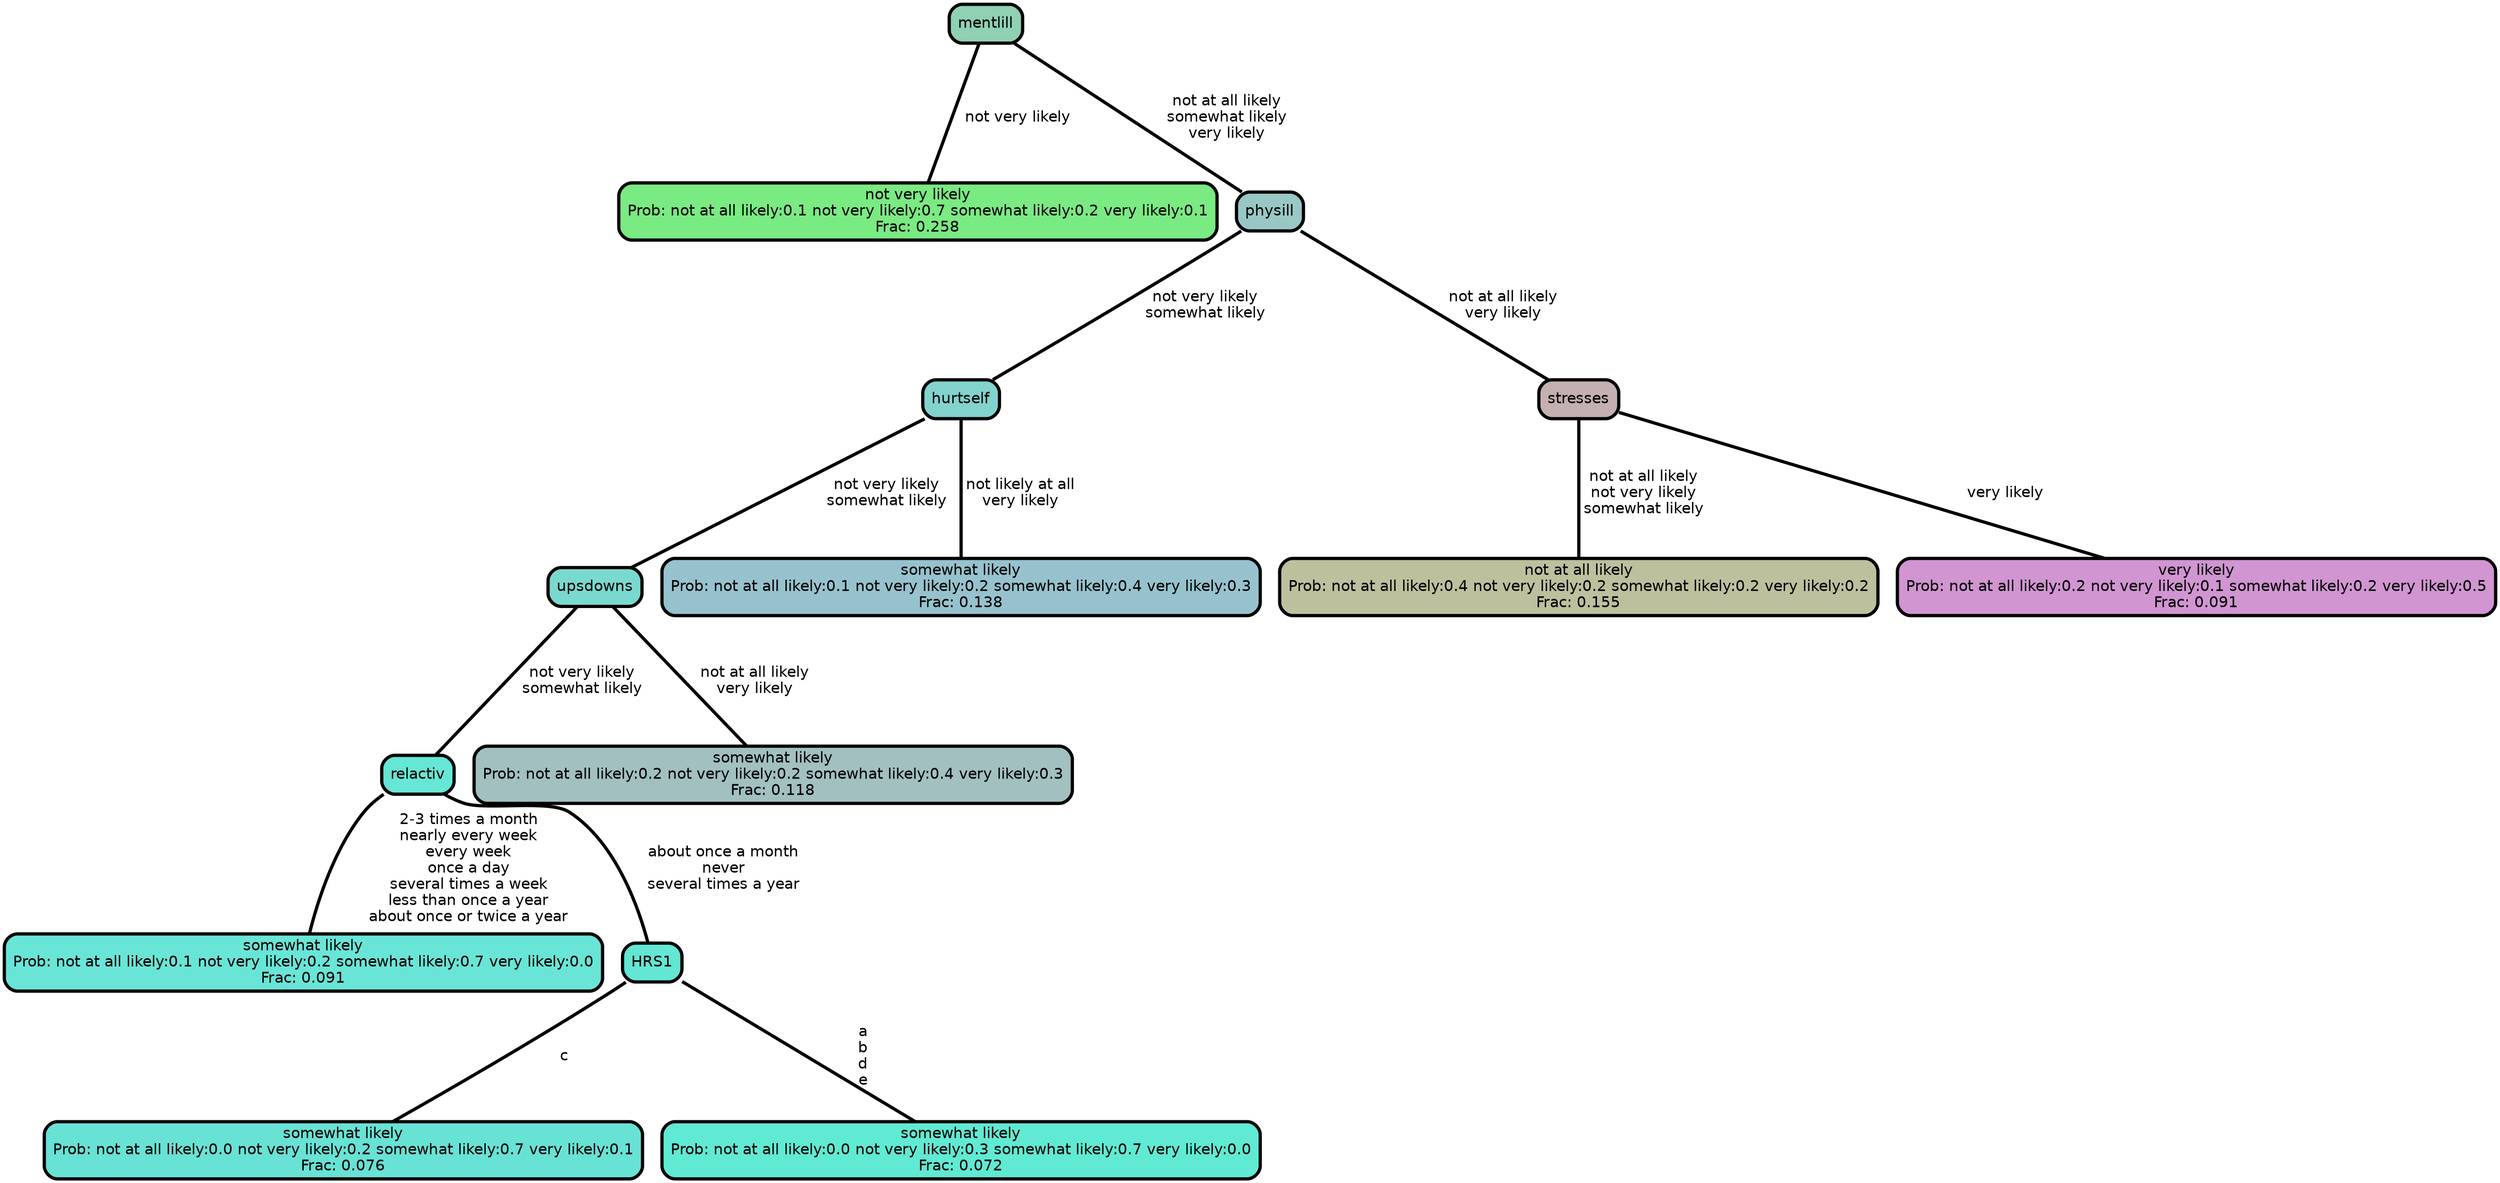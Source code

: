 graph Tree {
node [shape=box, style="filled, rounded",color="black",penwidth="3",fontcolor="black",                 fontname=helvetica] ;
graph [ranksep="0 equally", splines=straight,                 bgcolor=transparent, dpi=200] ;
edge [fontname=helvetica, color=black] ;
0 [label="not very likely
Prob: not at all likely:0.1 not very likely:0.7 somewhat likely:0.2 very likely:0.1
Frac: 0.258", fillcolor="#7aea82"] ;
1 [label="mentlill", fillcolor="#90d0b3"] ;
2 [label="somewhat likely
Prob: not at all likely:0.1 not very likely:0.2 somewhat likely:0.7 very likely:0.0
Frac: 0.091", fillcolor="#69e5d7"] ;
3 [label="relactiv", fillcolor="#66e6d5"] ;
4 [label="somewhat likely
Prob: not at all likely:0.0 not very likely:0.2 somewhat likely:0.7 very likely:0.1
Frac: 0.076", fillcolor="#68e2d5"] ;
5 [label="HRS1", fillcolor="#64e6d4"] ;
6 [label="somewhat likely
Prob: not at all likely:0.0 not very likely:0.3 somewhat likely:0.7 very likely:0.0
Frac: 0.072", fillcolor="#60ead3"] ;
7 [label="upsdowns", fillcolor="#7ad9ce"] ;
8 [label="somewhat likely
Prob: not at all likely:0.2 not very likely:0.2 somewhat likely:0.4 very likely:0.3
Frac: 0.118", fillcolor="#a2c0c0"] ;
9 [label="hurtself", fillcolor="#82d3ce"] ;
10 [label="somewhat likely
Prob: not at all likely:0.1 not very likely:0.2 somewhat likely:0.4 very likely:0.3
Frac: 0.138", fillcolor="#96c2ce"] ;
11 [label="physill", fillcolor="#98c7c4"] ;
12 [label="not at all likely
Prob: not at all likely:0.4 not very likely:0.2 somewhat likely:0.2 very likely:0.2
Frac: 0.155", fillcolor="#bdc09d"] ;
13 [label="stresses", fillcolor="#c4b0b0"] ;
14 [label="very likely
Prob: not at all likely:0.2 not very likely:0.1 somewhat likely:0.2 very likely:0.5
Frac: 0.091", fillcolor="#d195d2"] ;
1 -- 0 [label=" not very likely",penwidth=3] ;
1 -- 11 [label=" not at all likely\n somewhat likely\n very likely",penwidth=3] ;
3 -- 2 [label=" 2-3 times a month\n nearly every week\n every week\n once a day\n several times a week\n less than once a year\n about once or twice a year",penwidth=3] ;
3 -- 5 [label=" about once a month\n never\n several times a year",penwidth=3] ;
5 -- 4 [label=" c",penwidth=3] ;
5 -- 6 [label=" a\n b\n d\n e",penwidth=3] ;
7 -- 3 [label=" not very likely\n somewhat likely",penwidth=3] ;
7 -- 8 [label=" not at all likely\n very likely",penwidth=3] ;
9 -- 7 [label=" not very likely\n somewhat likely",penwidth=3] ;
9 -- 10 [label=" not likely at all\n very likely",penwidth=3] ;
11 -- 9 [label=" not very likely\n somewhat likely",penwidth=3] ;
11 -- 13 [label=" not at all likely\n very likely",penwidth=3] ;
13 -- 12 [label=" not at all likely\n not very likely\n somewhat likely",penwidth=3] ;
13 -- 14 [label=" very likely",penwidth=3] ;
{rank = same;}}